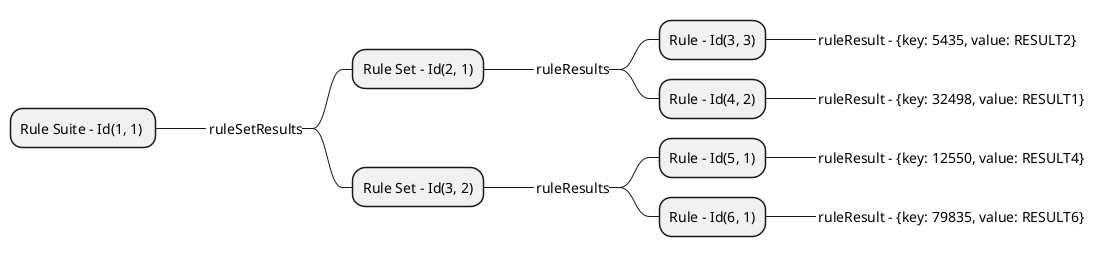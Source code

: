 @startmindmap

* Rule Suite - Id(1, 1) 
 *_ ruleSetResults
  * Rule Set - Id(2, 1)
   *_ ruleResults
    * Rule - Id(3, 3)
     *_ ruleResult - {key: 5435, value: RESULT2}
    * Rule - Id(4, 2)
     *_ ruleResult - {key: 32498, value: RESULT1}
  * Rule Set - Id(3, 2)
   *_ ruleResults
    * Rule - Id(5, 1)
     *_ ruleResult - {key: 12550, value: RESULT4}
    * Rule - Id(6, 1)
     *_ ruleResult - {key: 79835, value: RESULT6}

@endmindmap